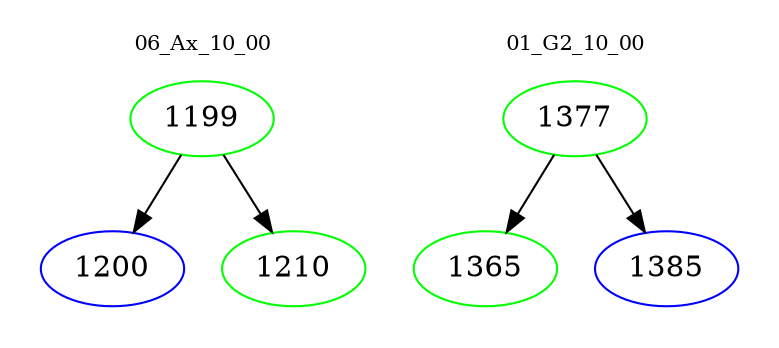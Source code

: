 digraph{
subgraph cluster_0 {
color = white
label = "06_Ax_10_00";
fontsize=10;
T0_1199 [label="1199", color="green"]
T0_1199 -> T0_1200 [color="black"]
T0_1200 [label="1200", color="blue"]
T0_1199 -> T0_1210 [color="black"]
T0_1210 [label="1210", color="green"]
}
subgraph cluster_1 {
color = white
label = "01_G2_10_00";
fontsize=10;
T1_1377 [label="1377", color="green"]
T1_1377 -> T1_1365 [color="black"]
T1_1365 [label="1365", color="green"]
T1_1377 -> T1_1385 [color="black"]
T1_1385 [label="1385", color="blue"]
}
}
